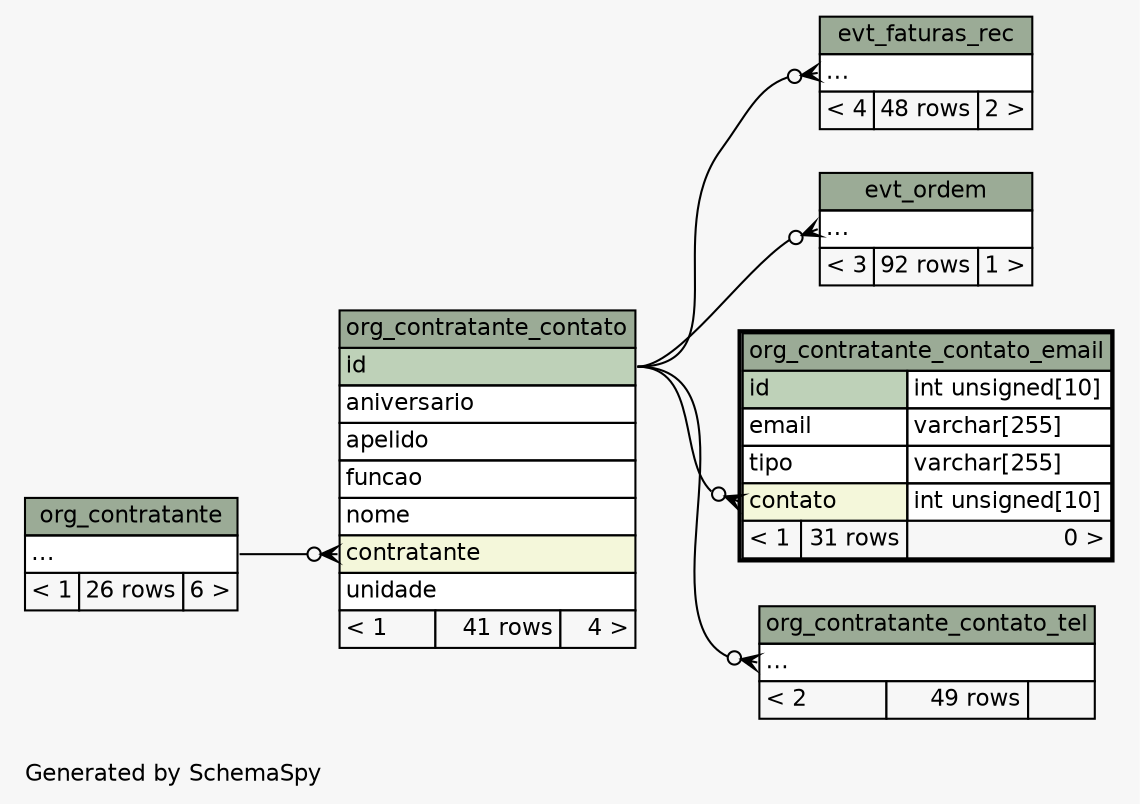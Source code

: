 // dot 2.38.0 on Windows 10 10.0
// SchemaSpy rev 590
digraph "twoDegreesRelationshipsDiagram" {
  graph [
    rankdir="RL"
    bgcolor="#f7f7f7"
    label="\nGenerated by SchemaSpy"
    labeljust="l"
    nodesep="0.18"
    ranksep="0.46"
    fontname="Helvetica"
    fontsize="11"
  ];
  node [
    fontname="Helvetica"
    fontsize="11"
    shape="plaintext"
  ];
  edge [
    arrowsize="0.8"
  ];
  "evt_faturas_rec":"elipses":w -> "org_contratante_contato":"id":e [arrowhead=none dir=back arrowtail=crowodot];
  "evt_ordem":"elipses":w -> "org_contratante_contato":"id":e [arrowhead=none dir=back arrowtail=crowodot];
  "org_contratante_contato":"contratante":w -> "org_contratante":"elipses":e [arrowhead=none dir=back arrowtail=crowodot];
  "org_contratante_contato_email":"contato":w -> "org_contratante_contato":"id":e [arrowhead=none dir=back arrowtail=crowodot];
  "org_contratante_contato_tel":"elipses":w -> "org_contratante_contato":"id":e [arrowhead=none dir=back arrowtail=crowodot];
  "evt_faturas_rec" [
    label=<
    <TABLE BORDER="0" CELLBORDER="1" CELLSPACING="0" BGCOLOR="#ffffff">
      <TR><TD COLSPAN="3" BGCOLOR="#9bab96" ALIGN="CENTER">evt_faturas_rec</TD></TR>
      <TR><TD PORT="elipses" COLSPAN="3" ALIGN="LEFT">...</TD></TR>
      <TR><TD ALIGN="LEFT" BGCOLOR="#f7f7f7">&lt; 4</TD><TD ALIGN="RIGHT" BGCOLOR="#f7f7f7">48 rows</TD><TD ALIGN="RIGHT" BGCOLOR="#f7f7f7">2 &gt;</TD></TR>
    </TABLE>>
    URL="evt_faturas_rec.html"
    tooltip="evt_faturas_rec"
  ];
  "evt_ordem" [
    label=<
    <TABLE BORDER="0" CELLBORDER="1" CELLSPACING="0" BGCOLOR="#ffffff">
      <TR><TD COLSPAN="3" BGCOLOR="#9bab96" ALIGN="CENTER">evt_ordem</TD></TR>
      <TR><TD PORT="elipses" COLSPAN="3" ALIGN="LEFT">...</TD></TR>
      <TR><TD ALIGN="LEFT" BGCOLOR="#f7f7f7">&lt; 3</TD><TD ALIGN="RIGHT" BGCOLOR="#f7f7f7">92 rows</TD><TD ALIGN="RIGHT" BGCOLOR="#f7f7f7">1 &gt;</TD></TR>
    </TABLE>>
    URL="evt_ordem.html"
    tooltip="evt_ordem"
  ];
  "org_contratante" [
    label=<
    <TABLE BORDER="0" CELLBORDER="1" CELLSPACING="0" BGCOLOR="#ffffff">
      <TR><TD COLSPAN="3" BGCOLOR="#9bab96" ALIGN="CENTER">org_contratante</TD></TR>
      <TR><TD PORT="elipses" COLSPAN="3" ALIGN="LEFT">...</TD></TR>
      <TR><TD ALIGN="LEFT" BGCOLOR="#f7f7f7">&lt; 1</TD><TD ALIGN="RIGHT" BGCOLOR="#f7f7f7">26 rows</TD><TD ALIGN="RIGHT" BGCOLOR="#f7f7f7">6 &gt;</TD></TR>
    </TABLE>>
    URL="org_contratante.html"
    tooltip="org_contratante"
  ];
  "org_contratante_contato" [
    label=<
    <TABLE BORDER="0" CELLBORDER="1" CELLSPACING="0" BGCOLOR="#ffffff">
      <TR><TD COLSPAN="3" BGCOLOR="#9bab96" ALIGN="CENTER">org_contratante_contato</TD></TR>
      <TR><TD PORT="id" COLSPAN="3" BGCOLOR="#bed1b8" ALIGN="LEFT">id</TD></TR>
      <TR><TD PORT="aniversario" COLSPAN="3" ALIGN="LEFT">aniversario</TD></TR>
      <TR><TD PORT="apelido" COLSPAN="3" ALIGN="LEFT">apelido</TD></TR>
      <TR><TD PORT="funcao" COLSPAN="3" ALIGN="LEFT">funcao</TD></TR>
      <TR><TD PORT="nome" COLSPAN="3" ALIGN="LEFT">nome</TD></TR>
      <TR><TD PORT="contratante" COLSPAN="3" BGCOLOR="#f4f7da" ALIGN="LEFT">contratante</TD></TR>
      <TR><TD PORT="unidade" COLSPAN="3" ALIGN="LEFT">unidade</TD></TR>
      <TR><TD ALIGN="LEFT" BGCOLOR="#f7f7f7">&lt; 1</TD><TD ALIGN="RIGHT" BGCOLOR="#f7f7f7">41 rows</TD><TD ALIGN="RIGHT" BGCOLOR="#f7f7f7">4 &gt;</TD></TR>
    </TABLE>>
    URL="org_contratante_contato.html"
    tooltip="org_contratante_contato"
  ];
  "org_contratante_contato_email" [
    label=<
    <TABLE BORDER="2" CELLBORDER="1" CELLSPACING="0" BGCOLOR="#ffffff">
      <TR><TD COLSPAN="3" BGCOLOR="#9bab96" ALIGN="CENTER">org_contratante_contato_email</TD></TR>
      <TR><TD PORT="id" COLSPAN="2" BGCOLOR="#bed1b8" ALIGN="LEFT">id</TD><TD PORT="id.type" ALIGN="LEFT">int unsigned[10]</TD></TR>
      <TR><TD PORT="email" COLSPAN="2" ALIGN="LEFT">email</TD><TD PORT="email.type" ALIGN="LEFT">varchar[255]</TD></TR>
      <TR><TD PORT="tipo" COLSPAN="2" ALIGN="LEFT">tipo</TD><TD PORT="tipo.type" ALIGN="LEFT">varchar[255]</TD></TR>
      <TR><TD PORT="contato" COLSPAN="2" BGCOLOR="#f4f7da" ALIGN="LEFT">contato</TD><TD PORT="contato.type" ALIGN="LEFT">int unsigned[10]</TD></TR>
      <TR><TD ALIGN="LEFT" BGCOLOR="#f7f7f7">&lt; 1</TD><TD ALIGN="RIGHT" BGCOLOR="#f7f7f7">31 rows</TD><TD ALIGN="RIGHT" BGCOLOR="#f7f7f7">0 &gt;</TD></TR>
    </TABLE>>
    URL="org_contratante_contato_email.html"
    tooltip="org_contratante_contato_email"
  ];
  "org_contratante_contato_tel" [
    label=<
    <TABLE BORDER="0" CELLBORDER="1" CELLSPACING="0" BGCOLOR="#ffffff">
      <TR><TD COLSPAN="3" BGCOLOR="#9bab96" ALIGN="CENTER">org_contratante_contato_tel</TD></TR>
      <TR><TD PORT="elipses" COLSPAN="3" ALIGN="LEFT">...</TD></TR>
      <TR><TD ALIGN="LEFT" BGCOLOR="#f7f7f7">&lt; 2</TD><TD ALIGN="RIGHT" BGCOLOR="#f7f7f7">49 rows</TD><TD ALIGN="RIGHT" BGCOLOR="#f7f7f7">  </TD></TR>
    </TABLE>>
    URL="org_contratante_contato_tel.html"
    tooltip="org_contratante_contato_tel"
  ];
}

